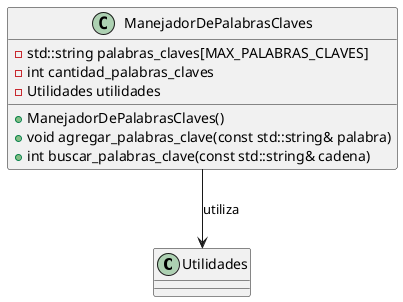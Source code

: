 @startuml
'https://plantuml.com/class-diagram

class Utilidades

class ManejadorDePalabrasClaves {
    - std::string palabras_claves[MAX_PALABRAS_CLAVES]
    - int cantidad_palabras_claves
    - Utilidades utilidades

    + ManejadorDePalabrasClaves()
    + void agregar_palabras_clave(const std::string& palabra)
    + int buscar_palabras_clave(const std::string& cadena)
}

' Relaciones
ManejadorDePalabrasClaves --> Utilidades : "utiliza"

@enduml